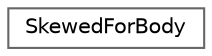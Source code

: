 digraph "类继承关系图"
{
 // LATEX_PDF_SIZE
  bgcolor="transparent";
  edge [fontname=Helvetica,fontsize=10,labelfontname=Helvetica,labelfontsize=10];
  node [fontname=Helvetica,fontsize=10,shape=box,height=0.2,width=0.4];
  rankdir="LR";
  Node0 [id="Node000000",label="SkewedForBody",height=0.2,width=0.4,color="grey40", fillcolor="white", style="filled",URL="$class_skewed_for_body.html",tooltip=" "];
}
